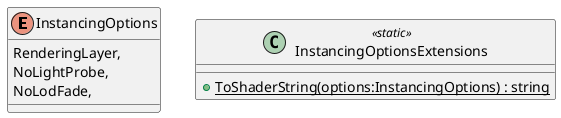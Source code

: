 @startuml
enum InstancingOptions {
    RenderingLayer,
    NoLightProbe,
    NoLodFade,
}
class InstancingOptionsExtensions <<static>> {
    + {static} ToShaderString(options:InstancingOptions) : string
}
@enduml
